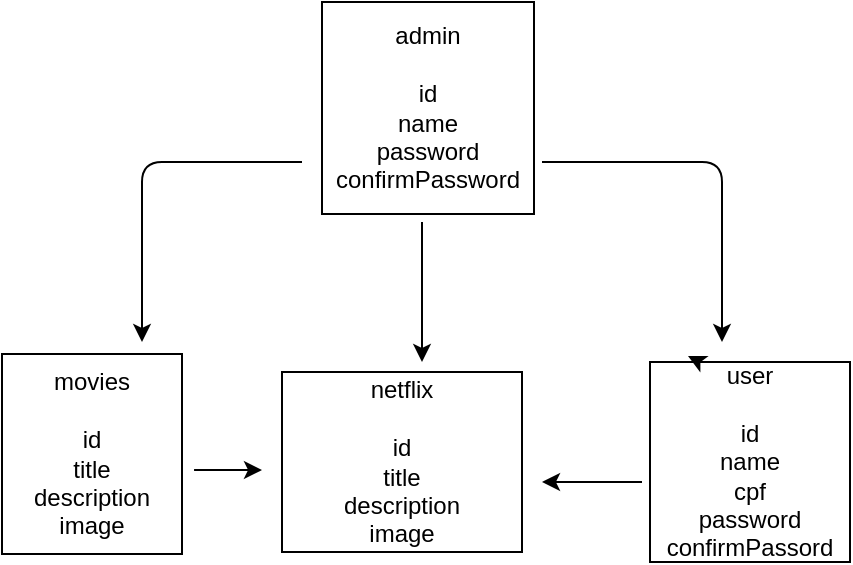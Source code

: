 <mxfile>
    <diagram id="IpsCU2ea0IRfzaH6y541" name="Page-1">
        <mxGraphModel dx="548" dy="372" grid="1" gridSize="10" guides="1" tooltips="1" connect="1" arrows="1" fold="1" page="1" pageScale="1" pageWidth="827" pageHeight="1169" math="0" shadow="0">
            <root>
                <mxCell id="0"/>
                <mxCell id="1" parent="0"/>
                <mxCell id="2" value="movies&lt;br&gt;&lt;br&gt;id&lt;br&gt;title&lt;br&gt;description&lt;br&gt;image" style="rounded=0;whiteSpace=wrap;html=1;" parent="1" vertex="1">
                    <mxGeometry x="40" y="216" width="90" height="100" as="geometry"/>
                </mxCell>
                <mxCell id="3" value="user&lt;br&gt;&lt;br&gt;id&lt;br&gt;name&lt;br&gt;cpf&lt;br&gt;password&lt;br&gt;confirmPassord&lt;br&gt;" style="rounded=0;whiteSpace=wrap;html=1;" parent="1" vertex="1">
                    <mxGeometry x="364" y="220" width="100" height="100" as="geometry"/>
                </mxCell>
                <mxCell id="4" value="admin&lt;br&gt;&lt;br&gt;id&lt;br&gt;name&lt;br&gt;password&lt;br&gt;confirmPassword" style="whiteSpace=wrap;html=1;aspect=fixed;" parent="1" vertex="1">
                    <mxGeometry x="200" y="40" width="106" height="106" as="geometry"/>
                </mxCell>
                <mxCell id="6" value="" style="endArrow=classic;html=1;" parent="1" edge="1">
                    <mxGeometry width="50" height="50" relative="1" as="geometry">
                        <mxPoint x="310" y="120" as="sourcePoint"/>
                        <mxPoint x="400" y="210" as="targetPoint"/>
                        <Array as="points">
                            <mxPoint x="400" y="120"/>
                        </Array>
                    </mxGeometry>
                </mxCell>
                <mxCell id="7" value="" style="endArrow=classic;html=1;" parent="1" edge="1">
                    <mxGeometry width="50" height="50" relative="1" as="geometry">
                        <mxPoint x="190" y="120" as="sourcePoint"/>
                        <mxPoint x="110" y="210" as="targetPoint"/>
                        <Array as="points">
                            <mxPoint x="110" y="120"/>
                        </Array>
                    </mxGeometry>
                </mxCell>
                <mxCell id="8" style="edgeStyle=none;html=1;exitX=0.25;exitY=0;exitDx=0;exitDy=0;entryX=0.19;entryY=-0.03;entryDx=0;entryDy=0;entryPerimeter=0;" edge="1" parent="1" source="3" target="3">
                    <mxGeometry relative="1" as="geometry"/>
                </mxCell>
                <mxCell id="10" value="netflix&lt;br&gt;&lt;br&gt;id&lt;br&gt;title&lt;br&gt;description&lt;br&gt;image&lt;br&gt;" style="rounded=0;whiteSpace=wrap;html=1;" vertex="1" parent="1">
                    <mxGeometry x="180" y="225" width="120" height="90" as="geometry"/>
                </mxCell>
                <mxCell id="11" value="" style="endArrow=classic;html=1;" edge="1" parent="1">
                    <mxGeometry width="50" height="50" relative="1" as="geometry">
                        <mxPoint x="250" y="150" as="sourcePoint"/>
                        <mxPoint x="250" y="220" as="targetPoint"/>
                    </mxGeometry>
                </mxCell>
                <mxCell id="12" value="" style="endArrow=classic;html=1;" edge="1" parent="1">
                    <mxGeometry width="50" height="50" relative="1" as="geometry">
                        <mxPoint x="360" y="280" as="sourcePoint"/>
                        <mxPoint x="310" y="280" as="targetPoint"/>
                    </mxGeometry>
                </mxCell>
                <mxCell id="13" value="" style="endArrow=classic;html=1;exitX=1.067;exitY=0.58;exitDx=0;exitDy=0;exitPerimeter=0;" edge="1" parent="1" source="2">
                    <mxGeometry width="50" height="50" relative="1" as="geometry">
                        <mxPoint x="260" y="180" as="sourcePoint"/>
                        <mxPoint x="170" y="274" as="targetPoint"/>
                    </mxGeometry>
                </mxCell>
            </root>
        </mxGraphModel>
    </diagram>
</mxfile>